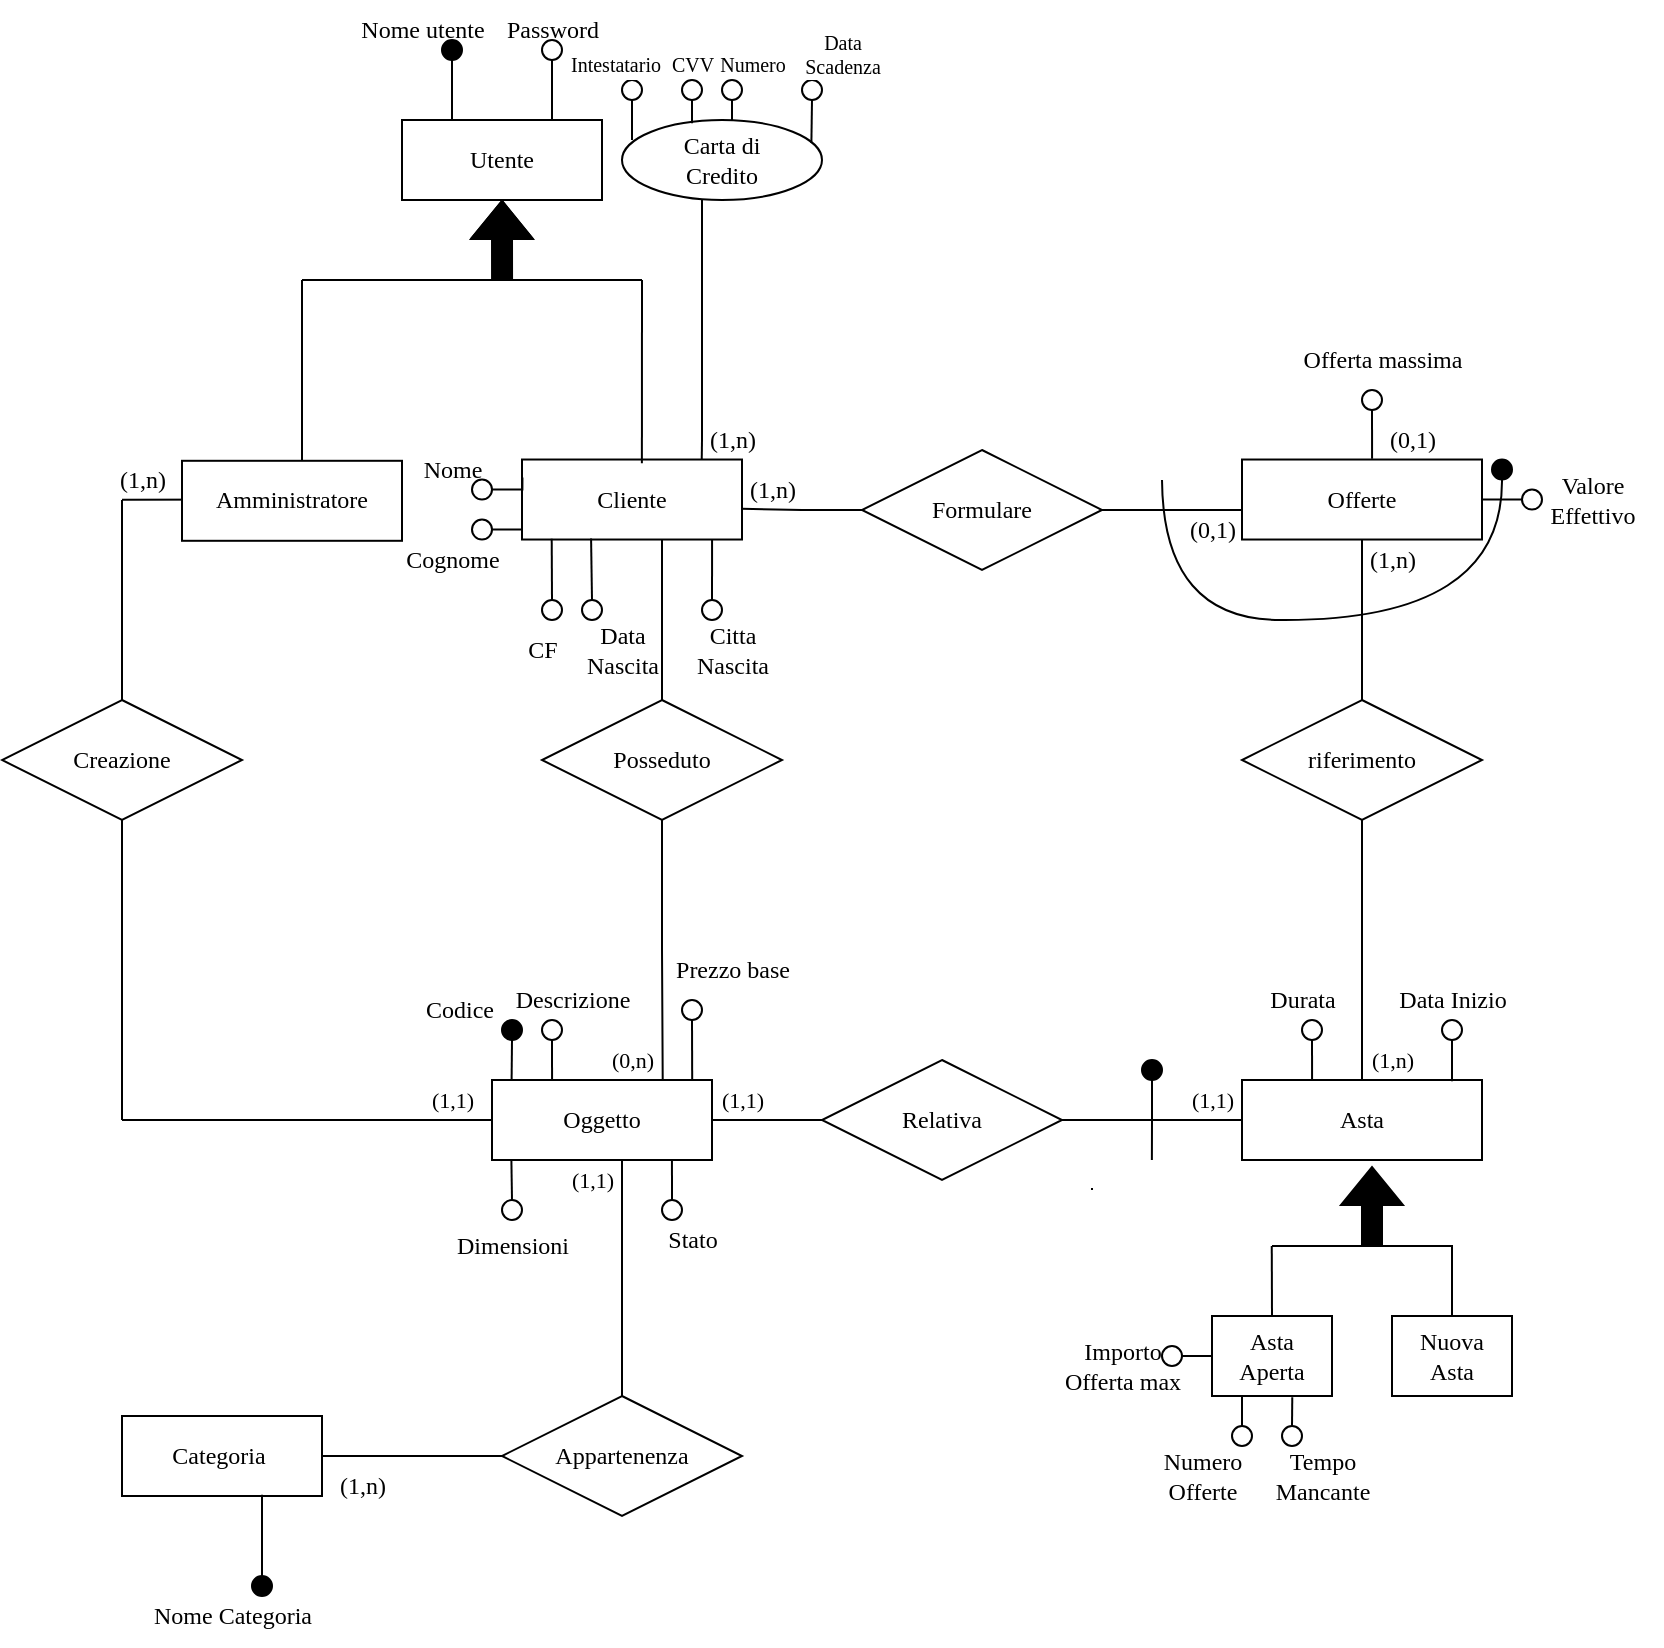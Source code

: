 <mxfile version="27.0.6">
  <diagram name="Pagina-1" id="Nu88dFfC4uzOYLKEpIPp">
    <mxGraphModel dx="1065" dy="124" grid="1" gridSize="10" guides="1" tooltips="1" connect="1" arrows="1" fold="1" page="1" pageScale="1" pageWidth="827" pageHeight="1169" math="0" shadow="0">
      <root>
        <mxCell id="0" />
        <mxCell id="1" parent="0" />
        <mxCell id="MyaQz2SFNksA92ETXeCg-1" value="&lt;font&gt;Cliente&lt;/font&gt;" style="whiteSpace=wrap;html=1;align=center;fontFamily=Times New Roman;" parent="1" vertex="1">
          <mxGeometry x="-560" y="369.76" width="110" height="40" as="geometry" />
        </mxCell>
        <mxCell id="MyaQz2SFNksA92ETXeCg-2" style="edgeStyle=none;shape=connector;rounded=0;orthogonalLoop=1;jettySize=auto;html=1;strokeColor=default;align=center;verticalAlign=middle;fontFamily=Times New Roman;fontSize=11;fontColor=default;labelBackgroundColor=default;startFill=0;endArrow=none;" parent="1" edge="1">
          <mxGeometry relative="1" as="geometry">
            <mxPoint x="-670" y="280" as="targetPoint" />
            <mxPoint x="-670" y="370" as="sourcePoint" />
          </mxGeometry>
        </mxCell>
        <mxCell id="MyaQz2SFNksA92ETXeCg-3" style="edgeStyle=orthogonalEdgeStyle;shape=connector;rounded=0;orthogonalLoop=1;jettySize=auto;html=1;exitX=0;exitY=0.5;exitDx=0;exitDy=0;strokeColor=default;align=center;verticalAlign=middle;fontFamily=Times New Roman;fontSize=11;fontColor=default;labelBackgroundColor=default;startFill=0;endArrow=none;" parent="1" edge="1">
          <mxGeometry relative="1" as="geometry">
            <mxPoint x="-760" y="389.92" as="targetPoint" />
            <mxPoint x="-620" y="389.32" as="sourcePoint" />
          </mxGeometry>
        </mxCell>
        <mxCell id="MyaQz2SFNksA92ETXeCg-4" value="Amministratore" style="whiteSpace=wrap;html=1;align=center;fontFamily=Times New Roman;" parent="1" vertex="1">
          <mxGeometry x="-730" y="370.4" width="110" height="40" as="geometry" />
        </mxCell>
        <mxCell id="MyaQz2SFNksA92ETXeCg-5" value="&lt;font&gt;Utente&lt;/font&gt;" style="whiteSpace=wrap;html=1;align=center;fontFamily=Times New Roman;" parent="1" vertex="1">
          <mxGeometry x="-620" y="200" width="100" height="40" as="geometry" />
        </mxCell>
        <mxCell id="MyaQz2SFNksA92ETXeCg-6" style="edgeStyle=orthogonalEdgeStyle;shape=connector;rounded=0;orthogonalLoop=1;jettySize=auto;html=1;exitX=0.5;exitY=1;exitDx=0;exitDy=0;entryX=0.25;entryY=0;entryDx=0;entryDy=0;strokeColor=default;align=center;verticalAlign=middle;fontFamily=Times New Roman;fontSize=11;fontColor=default;labelBackgroundColor=default;startFill=0;endArrow=none;" parent="1" source="MyaQz2SFNksA92ETXeCg-7" target="MyaQz2SFNksA92ETXeCg-5" edge="1">
          <mxGeometry relative="1" as="geometry" />
        </mxCell>
        <mxCell id="MyaQz2SFNksA92ETXeCg-7" value="" style="ellipse;whiteSpace=wrap;html=1;aspect=fixed;fillColor=#000000;fontFamily=Times New Roman;" parent="1" vertex="1">
          <mxGeometry x="-600" y="160" width="10" height="10" as="geometry" />
        </mxCell>
        <mxCell id="MyaQz2SFNksA92ETXeCg-8" value="&lt;font&gt;Nome utente&lt;/font&gt;" style="text;html=1;align=center;verticalAlign=middle;resizable=0;points=[];autosize=1;strokeColor=none;fillColor=none;fontSize=12;fontFamily=Times New Roman;" parent="1" vertex="1">
          <mxGeometry x="-655" y="140" width="90" height="30" as="geometry" />
        </mxCell>
        <mxCell id="MyaQz2SFNksA92ETXeCg-9" style="edgeStyle=orthogonalEdgeStyle;shape=connector;rounded=0;orthogonalLoop=1;jettySize=auto;html=1;exitX=0.5;exitY=1;exitDx=0;exitDy=0;entryX=0.75;entryY=0;entryDx=0;entryDy=0;strokeColor=default;align=center;verticalAlign=middle;fontFamily=Times New Roman;fontSize=11;fontColor=default;labelBackgroundColor=default;startFill=0;endArrow=none;" parent="1" source="MyaQz2SFNksA92ETXeCg-10" target="MyaQz2SFNksA92ETXeCg-5" edge="1">
          <mxGeometry relative="1" as="geometry" />
        </mxCell>
        <mxCell id="MyaQz2SFNksA92ETXeCg-10" value="" style="ellipse;whiteSpace=wrap;html=1;aspect=fixed;fontFamily=Times New Roman;" parent="1" vertex="1">
          <mxGeometry x="-550" y="160" width="10" height="10" as="geometry" />
        </mxCell>
        <mxCell id="MyaQz2SFNksA92ETXeCg-11" value="&lt;font&gt;Password&lt;/font&gt;" style="text;html=1;align=center;verticalAlign=middle;resizable=0;points=[];autosize=1;strokeColor=none;fillColor=none;fontSize=12;fontFamily=Times New Roman;" parent="1" vertex="1">
          <mxGeometry x="-580" y="140" width="70" height="30" as="geometry" />
        </mxCell>
        <mxCell id="MyaQz2SFNksA92ETXeCg-12" value="" style="shape=flexArrow;endArrow=classic;html=1;rounded=0;strokeColor=default;align=center;verticalAlign=middle;fontFamily=Times New Roman;fontSize=7;fontColor=default;labelBackgroundColor=default;autosize=1;resizable=0;edgeStyle=orthogonalEdgeStyle;fillColor=#000000;" parent="1" edge="1">
          <mxGeometry width="50" height="50" relative="1" as="geometry">
            <mxPoint x="-569.97" y="280" as="sourcePoint" />
            <mxPoint x="-569.97" y="240" as="targetPoint" />
            <Array as="points">
              <mxPoint x="-569.97" y="255" />
              <mxPoint x="-569.97" y="255" />
            </Array>
          </mxGeometry>
        </mxCell>
        <mxCell id="MyaQz2SFNksA92ETXeCg-13" value="" style="endArrow=none;html=1;rounded=0;strokeColor=default;align=center;verticalAlign=middle;fontFamily=Times New Roman;fontSize=11;fontColor=default;labelBackgroundColor=default;edgeStyle=none;" parent="1" edge="1">
          <mxGeometry width="50" height="50" relative="1" as="geometry">
            <mxPoint x="-630" y="280" as="sourcePoint" />
            <mxPoint x="-510" y="280" as="targetPoint" />
          </mxGeometry>
        </mxCell>
        <mxCell id="MyaQz2SFNksA92ETXeCg-14" value="" style="endArrow=none;html=1;rounded=0;strokeColor=default;align=center;verticalAlign=middle;fontFamily=Times New Roman;fontSize=11;fontColor=default;labelBackgroundColor=default;edgeStyle=none;" parent="1" edge="1">
          <mxGeometry width="50" height="50" relative="1" as="geometry">
            <mxPoint x="-500" y="280" as="sourcePoint" />
            <mxPoint x="-550" y="280" as="targetPoint" />
          </mxGeometry>
        </mxCell>
        <mxCell id="MyaQz2SFNksA92ETXeCg-15" value="" style="endArrow=none;html=1;rounded=0;strokeColor=default;align=center;verticalAlign=middle;fontFamily=Times New Roman;fontSize=11;fontColor=default;labelBackgroundColor=default;edgeStyle=none;exitX=0.545;exitY=0.047;exitDx=0;exitDy=0;exitPerimeter=0;" parent="1" source="MyaQz2SFNksA92ETXeCg-1" edge="1">
          <mxGeometry width="50" height="50" relative="1" as="geometry">
            <mxPoint x="-540" y="340" as="sourcePoint" />
            <mxPoint x="-500" y="280" as="targetPoint" />
          </mxGeometry>
        </mxCell>
        <mxCell id="MyaQz2SFNksA92ETXeCg-16" value="&lt;font&gt;Carta di&lt;br&gt;Credito&lt;/font&gt;" style="ellipse;whiteSpace=wrap;html=1;align=center;fontFamily=Times New Roman;" parent="1" vertex="1">
          <mxGeometry x="-510" y="200" width="100" height="40" as="geometry" />
        </mxCell>
        <mxCell id="MyaQz2SFNksA92ETXeCg-17" value="" style="ellipse;whiteSpace=wrap;html=1;aspect=fixed;fontFamily=Times New Roman;" parent="1" vertex="1">
          <mxGeometry x="-510" y="180" width="10" height="10" as="geometry" />
        </mxCell>
        <mxCell id="MyaQz2SFNksA92ETXeCg-18" value="" style="ellipse;whiteSpace=wrap;html=1;aspect=fixed;fontFamily=Times New Roman;" parent="1" vertex="1">
          <mxGeometry x="-480" y="180" width="10" height="10" as="geometry" />
        </mxCell>
        <mxCell id="MyaQz2SFNksA92ETXeCg-19" style="edgeStyle=orthogonalEdgeStyle;rounded=0;orthogonalLoop=1;jettySize=auto;html=1;exitX=0.5;exitY=1;exitDx=0;exitDy=0;entryX=0.05;entryY=0.25;entryDx=0;entryDy=0;entryPerimeter=0;endArrow=none;startFill=0;fontFamily=Times New Roman;" parent="1" source="MyaQz2SFNksA92ETXeCg-17" target="MyaQz2SFNksA92ETXeCg-16" edge="1">
          <mxGeometry relative="1" as="geometry" />
        </mxCell>
        <mxCell id="MyaQz2SFNksA92ETXeCg-20" style="edgeStyle=orthogonalEdgeStyle;rounded=0;orthogonalLoop=1;jettySize=auto;html=1;exitX=0.5;exitY=1;exitDx=0;exitDy=0;entryX=0.35;entryY=0.041;entryDx=0;entryDy=0;entryPerimeter=0;endArrow=none;startFill=0;fontFamily=Times New Roman;" parent="1" source="MyaQz2SFNksA92ETXeCg-18" target="MyaQz2SFNksA92ETXeCg-16" edge="1">
          <mxGeometry relative="1" as="geometry" />
        </mxCell>
        <mxCell id="MyaQz2SFNksA92ETXeCg-21" value="" style="ellipse;whiteSpace=wrap;html=1;aspect=fixed;fontFamily=Times New Roman;" parent="1" vertex="1">
          <mxGeometry x="-460" y="180" width="10" height="10" as="geometry" />
        </mxCell>
        <mxCell id="MyaQz2SFNksA92ETXeCg-22" value="" style="ellipse;whiteSpace=wrap;html=1;aspect=fixed;fontFamily=Times New Roman;" parent="1" vertex="1">
          <mxGeometry x="-420" y="180" width="10" height="10" as="geometry" />
        </mxCell>
        <mxCell id="MyaQz2SFNksA92ETXeCg-23" style="edgeStyle=orthogonalEdgeStyle;rounded=0;orthogonalLoop=1;jettySize=auto;html=1;exitX=0.5;exitY=1;exitDx=0;exitDy=0;entryX=0.55;entryY=0.003;entryDx=0;entryDy=0;entryPerimeter=0;endArrow=none;startFill=0;fontFamily=Times New Roman;" parent="1" source="MyaQz2SFNksA92ETXeCg-21" target="MyaQz2SFNksA92ETXeCg-16" edge="1">
          <mxGeometry relative="1" as="geometry" />
        </mxCell>
        <mxCell id="MyaQz2SFNksA92ETXeCg-24" value="&lt;font style=&quot;font-size: 10px;&quot;&gt;Intestatario&lt;/font&gt;" style="text;html=1;align=center;verticalAlign=middle;whiteSpace=wrap;rounded=0;fontFamily=Times New Roman;fontSize=12;fontColor=default;labelBackgroundColor=default;" parent="1" vertex="1">
          <mxGeometry x="-543" y="157" width="60" height="30" as="geometry" />
        </mxCell>
        <mxCell id="MyaQz2SFNksA92ETXeCg-25" value="&lt;font&gt;CVV&lt;/font&gt;" style="text;html=1;align=center;verticalAlign=middle;resizable=0;points=[];autosize=1;strokeColor=none;fillColor=none;fontFamily=Times New Roman;fontSize=10;fontColor=default;labelBackgroundColor=default;" parent="1" vertex="1">
          <mxGeometry x="-495" y="157" width="40" height="30" as="geometry" />
        </mxCell>
        <mxCell id="MyaQz2SFNksA92ETXeCg-26" value="&lt;font&gt;Numero&lt;/font&gt;" style="text;html=1;align=center;verticalAlign=middle;resizable=0;points=[];autosize=1;strokeColor=none;fillColor=none;fontFamily=Times New Roman;fontSize=10;fontColor=default;labelBackgroundColor=default;" parent="1" vertex="1">
          <mxGeometry x="-475" y="157" width="60" height="30" as="geometry" />
        </mxCell>
        <mxCell id="MyaQz2SFNksA92ETXeCg-27" value="&lt;font&gt;Data&lt;br&gt;Scadenza&lt;/font&gt;" style="text;html=1;align=center;verticalAlign=middle;resizable=0;points=[];autosize=1;strokeColor=none;fillColor=none;fontFamily=Times New Roman;fontSize=10;fontColor=default;labelBackgroundColor=default;" parent="1" vertex="1">
          <mxGeometry x="-430" y="147" width="60" height="40" as="geometry" />
        </mxCell>
        <mxCell id="MyaQz2SFNksA92ETXeCg-28" value="" style="endArrow=none;html=1;rounded=0;strokeColor=default;align=center;verticalAlign=middle;fontFamily=Times New Roman;fontSize=11;fontColor=default;labelBackgroundColor=default;edgeStyle=orthogonalEdgeStyle;" parent="1" edge="1">
          <mxGeometry width="50" height="50" relative="1" as="geometry">
            <mxPoint x="-470" y="360" as="sourcePoint" />
            <mxPoint x="-470" y="320" as="targetPoint" />
          </mxGeometry>
        </mxCell>
        <mxCell id="MyaQz2SFNksA92ETXeCg-29" value="&lt;font&gt;(1,n)&lt;/font&gt;" style="text;html=1;align=center;verticalAlign=middle;resizable=0;points=[];autosize=1;strokeColor=none;fillColor=none;fontFamily=Times New Roman;fontSize=12;fontColor=default;labelBackgroundColor=default;" parent="1" vertex="1">
          <mxGeometry x="-480" y="345" width="50" height="30" as="geometry" />
        </mxCell>
        <mxCell id="MyaQz2SFNksA92ETXeCg-30" value="" style="ellipse;whiteSpace=wrap;html=1;aspect=fixed;fontFamily=Times New Roman;" parent="1" vertex="1">
          <mxGeometry x="-470" y="440" width="10" height="10" as="geometry" />
        </mxCell>
        <mxCell id="MyaQz2SFNksA92ETXeCg-31" value="" style="ellipse;whiteSpace=wrap;html=1;aspect=fixed;fontFamily=Times New Roman;" parent="1" vertex="1">
          <mxGeometry x="-140" y="335" width="10" height="10" as="geometry" />
        </mxCell>
        <mxCell id="MyaQz2SFNksA92ETXeCg-32" value="" style="ellipse;whiteSpace=wrap;html=1;aspect=fixed;fontFamily=Times New Roman;" parent="1" vertex="1">
          <mxGeometry x="-530" y="440" width="10" height="10" as="geometry" />
        </mxCell>
        <mxCell id="MyaQz2SFNksA92ETXeCg-33" value="" style="ellipse;whiteSpace=wrap;html=1;aspect=fixed;fillColor=#FFFFFF;fontFamily=Times New Roman;" parent="1" vertex="1">
          <mxGeometry x="-550" y="440" width="10" height="10" as="geometry" />
        </mxCell>
        <mxCell id="MyaQz2SFNksA92ETXeCg-34" style="edgeStyle=orthogonalEdgeStyle;shape=connector;rounded=0;orthogonalLoop=1;jettySize=auto;html=1;exitX=0.5;exitY=0;exitDx=0;exitDy=0;entryX=0.135;entryY=0.99;entryDx=0;entryDy=0;entryPerimeter=0;strokeColor=default;align=center;verticalAlign=middle;fontFamily=Times New Roman;fontSize=7;fontColor=default;labelBackgroundColor=default;autosize=1;resizable=0;startFill=0;endArrow=none;" parent="1" source="MyaQz2SFNksA92ETXeCg-33" target="MyaQz2SFNksA92ETXeCg-1" edge="1">
          <mxGeometry relative="1" as="geometry" />
        </mxCell>
        <mxCell id="MyaQz2SFNksA92ETXeCg-35" value="&lt;font&gt;CF&lt;/font&gt;" style="text;html=1;align=center;verticalAlign=middle;resizable=0;points=[];autosize=1;strokeColor=none;fillColor=none;fontFamily=Times New Roman;fontSize=12;fontColor=default;labelBackgroundColor=default;" parent="1" vertex="1">
          <mxGeometry x="-570" y="450" width="40" height="30" as="geometry" />
        </mxCell>
        <mxCell id="MyaQz2SFNksA92ETXeCg-36" style="edgeStyle=orthogonalEdgeStyle;shape=connector;rounded=0;orthogonalLoop=1;jettySize=auto;html=1;exitX=0.5;exitY=0;exitDx=0;exitDy=0;entryX=0.314;entryY=0.988;entryDx=0;entryDy=0;entryPerimeter=0;strokeColor=default;align=center;verticalAlign=middle;fontFamily=Times New Roman;fontSize=7;fontColor=default;labelBackgroundColor=default;autosize=1;resizable=0;startFill=0;endArrow=none;" parent="1" source="MyaQz2SFNksA92ETXeCg-32" target="MyaQz2SFNksA92ETXeCg-1" edge="1">
          <mxGeometry relative="1" as="geometry" />
        </mxCell>
        <mxCell id="MyaQz2SFNksA92ETXeCg-37" value="&lt;font&gt;Data&lt;br&gt;Nascita&lt;/font&gt;" style="text;html=1;align=center;verticalAlign=middle;resizable=0;points=[];autosize=1;strokeColor=none;fillColor=none;fontFamily=Times New Roman;fontSize=12;fontColor=default;labelBackgroundColor=default;" parent="1" vertex="1">
          <mxGeometry x="-540" y="445" width="60" height="40" as="geometry" />
        </mxCell>
        <mxCell id="MyaQz2SFNksA92ETXeCg-38" value="&lt;font&gt;Citta&lt;br&gt;Nascita&lt;/font&gt;" style="text;html=1;align=center;verticalAlign=middle;resizable=0;points=[];autosize=1;strokeColor=none;fillColor=none;fontFamily=Times New Roman;fontSize=12;fontColor=default;labelBackgroundColor=default;" parent="1" vertex="1">
          <mxGeometry x="-485" y="445" width="60" height="40" as="geometry" />
        </mxCell>
        <mxCell id="MyaQz2SFNksA92ETXeCg-39" value="Nome" style="text;html=1;align=center;verticalAlign=middle;resizable=0;points=[];autosize=1;strokeColor=none;fillColor=none;fontFamily=Times New Roman;fontSize=12;fontColor=default;labelBackgroundColor=default;" parent="1" vertex="1">
          <mxGeometry x="-620" y="360.4" width="50" height="30" as="geometry" />
        </mxCell>
        <mxCell id="MyaQz2SFNksA92ETXeCg-40" style="edgeStyle=orthogonalEdgeStyle;shape=connector;rounded=0;orthogonalLoop=1;jettySize=auto;html=1;exitX=1;exitY=0.5;exitDx=0;exitDy=0;entryX=0;entryY=0.75;entryDx=0;entryDy=0;strokeColor=default;align=center;verticalAlign=middle;fontFamily=Times New Roman;fontSize=11;fontColor=default;labelBackgroundColor=default;startFill=0;endArrow=none;" parent="1" source="MyaQz2SFNksA92ETXeCg-41" target="MyaQz2SFNksA92ETXeCg-1" edge="1">
          <mxGeometry relative="1" as="geometry" />
        </mxCell>
        <mxCell id="MyaQz2SFNksA92ETXeCg-41" value="" style="ellipse;whiteSpace=wrap;html=1;aspect=fixed;fontFamily=Times New Roman;" parent="1" vertex="1">
          <mxGeometry x="-585" y="399.76" width="10" height="10" as="geometry" />
        </mxCell>
        <mxCell id="MyaQz2SFNksA92ETXeCg-42" value="Cognome" style="text;html=1;align=center;verticalAlign=middle;resizable=0;points=[];autosize=1;strokeColor=none;fillColor=none;fontFamily=Times New Roman;fontSize=12;fontColor=default;labelBackgroundColor=default;" parent="1" vertex="1">
          <mxGeometry x="-630" y="404.76" width="70" height="30" as="geometry" />
        </mxCell>
        <mxCell id="MyaQz2SFNksA92ETXeCg-43" style="edgeStyle=orthogonalEdgeStyle;shape=connector;rounded=0;orthogonalLoop=1;jettySize=auto;html=1;exitX=0.5;exitY=0;exitDx=0;exitDy=0;entryX=0.864;entryY=1.002;entryDx=0;entryDy=0;entryPerimeter=0;strokeColor=default;align=center;verticalAlign=middle;fontFamily=Times New Roman;fontSize=11;fontColor=default;labelBackgroundColor=default;startFill=0;endArrow=none;" parent="1" source="MyaQz2SFNksA92ETXeCg-30" target="MyaQz2SFNksA92ETXeCg-1" edge="1">
          <mxGeometry relative="1" as="geometry" />
        </mxCell>
        <mxCell id="MyaQz2SFNksA92ETXeCg-44" value="" style="ellipse;whiteSpace=wrap;html=1;aspect=fixed;fontFamily=Times New Roman;" parent="1" vertex="1">
          <mxGeometry x="-585" y="379.76" width="10" height="10" as="geometry" />
        </mxCell>
        <mxCell id="MyaQz2SFNksA92ETXeCg-45" style="edgeStyle=orthogonalEdgeStyle;shape=connector;rounded=0;orthogonalLoop=1;jettySize=auto;html=1;exitX=1;exitY=0.5;exitDx=0;exitDy=0;entryX=0.002;entryY=0.224;entryDx=0;entryDy=0;entryPerimeter=0;strokeColor=default;align=center;verticalAlign=middle;fontFamily=Times New Roman;fontSize=11;fontColor=default;labelBackgroundColor=default;startFill=0;endArrow=none;" parent="1" source="MyaQz2SFNksA92ETXeCg-44" target="MyaQz2SFNksA92ETXeCg-1" edge="1">
          <mxGeometry relative="1" as="geometry" />
        </mxCell>
        <mxCell id="MyaQz2SFNksA92ETXeCg-46" value="&lt;font style=&quot;&quot;&gt;Formulare&lt;/font&gt;" style="shape=rhombus;perimeter=rhombusPerimeter;whiteSpace=wrap;html=1;align=center;fontFamily=Times New Roman;" parent="1" vertex="1">
          <mxGeometry x="-390" y="365" width="120" height="60" as="geometry" />
        </mxCell>
        <mxCell id="MyaQz2SFNksA92ETXeCg-47" style="edgeStyle=orthogonalEdgeStyle;shape=connector;rounded=0;orthogonalLoop=1;jettySize=auto;html=1;exitX=0;exitY=0.5;exitDx=0;exitDy=0;entryX=0.998;entryY=0.615;entryDx=0;entryDy=0;entryPerimeter=0;strokeColor=default;align=center;verticalAlign=middle;fontFamily=Times New Roman;fontSize=11;fontColor=default;labelBackgroundColor=default;startFill=0;endArrow=none;" parent="1" source="MyaQz2SFNksA92ETXeCg-46" target="MyaQz2SFNksA92ETXeCg-1" edge="1">
          <mxGeometry relative="1" as="geometry" />
        </mxCell>
        <mxCell id="MyaQz2SFNksA92ETXeCg-48" style="edgeStyle=orthogonalEdgeStyle;shape=connector;rounded=0;orthogonalLoop=1;jettySize=auto;html=1;exitX=0.5;exitY=1;exitDx=0;exitDy=0;entryX=0.5;entryY=0;entryDx=0;entryDy=0;strokeColor=default;align=center;verticalAlign=middle;fontFamily=Times New Roman;fontSize=11;fontColor=default;labelBackgroundColor=default;startFill=0;endArrow=none;" parent="1" source="MyaQz2SFNksA92ETXeCg-49" target="MyaQz2SFNksA92ETXeCg-58" edge="1">
          <mxGeometry relative="1" as="geometry" />
        </mxCell>
        <mxCell id="MyaQz2SFNksA92ETXeCg-49" value="&lt;font&gt;Offerte&lt;/font&gt;" style="whiteSpace=wrap;html=1;align=center;fontFamily=Times New Roman;" parent="1" vertex="1">
          <mxGeometry x="-200" y="369.76" width="120" height="40" as="geometry" />
        </mxCell>
        <mxCell id="MyaQz2SFNksA92ETXeCg-50" style="edgeStyle=orthogonalEdgeStyle;shape=connector;rounded=0;orthogonalLoop=1;jettySize=auto;html=1;exitX=0;exitY=0.5;exitDx=0;exitDy=0;entryX=1;entryY=0.5;entryDx=0;entryDy=0;strokeColor=default;align=center;verticalAlign=middle;fontFamily=Times New Roman;fontSize=11;fontColor=default;labelBackgroundColor=default;startFill=0;endArrow=none;" parent="1" source="MyaQz2SFNksA92ETXeCg-51" target="MyaQz2SFNksA92ETXeCg-49" edge="1">
          <mxGeometry relative="1" as="geometry" />
        </mxCell>
        <mxCell id="MyaQz2SFNksA92ETXeCg-51" value="" style="ellipse;whiteSpace=wrap;html=1;aspect=fixed;fontFamily=Times New Roman;" parent="1" vertex="1">
          <mxGeometry x="-60" y="384.76" width="10" height="10" as="geometry" />
        </mxCell>
        <mxCell id="MyaQz2SFNksA92ETXeCg-52" value="&lt;font&gt;Valore&lt;br&gt;Effettivo&lt;/font&gt;" style="text;html=1;align=center;verticalAlign=middle;resizable=0;points=[];autosize=1;strokeColor=none;fillColor=none;fontFamily=Times New Roman;fontSize=12;fontColor=default;labelBackgroundColor=default;" parent="1" vertex="1">
          <mxGeometry x="-60" y="369.76" width="70" height="40" as="geometry" />
        </mxCell>
        <mxCell id="MyaQz2SFNksA92ETXeCg-53" value="" style="ellipse;whiteSpace=wrap;html=1;aspect=fixed;fontFamily=Times New Roman;" parent="1" vertex="1">
          <mxGeometry x="-170" y="650" width="10" height="10" as="geometry" />
        </mxCell>
        <mxCell id="MyaQz2SFNksA92ETXeCg-54" style="edgeStyle=orthogonalEdgeStyle;shape=connector;rounded=0;orthogonalLoop=1;jettySize=auto;html=1;exitX=0.5;exitY=1;exitDx=0;exitDy=0;strokeColor=default;align=center;verticalAlign=middle;fontFamily=Times New Roman;fontSize=11;fontColor=default;labelBackgroundColor=default;startFill=0;endArrow=none;" parent="1" source="MyaQz2SFNksA92ETXeCg-55" edge="1">
          <mxGeometry relative="1" as="geometry">
            <mxPoint x="-760" y="700" as="targetPoint" />
          </mxGeometry>
        </mxCell>
        <mxCell id="MyaQz2SFNksA92ETXeCg-55" value="Creazione" style="shape=rhombus;perimeter=rhombusPerimeter;whiteSpace=wrap;html=1;align=center;fontFamily=Times New Roman;" parent="1" vertex="1">
          <mxGeometry x="-820" y="490" width="120" height="60" as="geometry" />
        </mxCell>
        <mxCell id="MyaQz2SFNksA92ETXeCg-56" value="" style="endArrow=none;html=1;rounded=0;strokeColor=default;align=center;verticalAlign=middle;fontFamily=Times New Roman;fontSize=11;fontColor=default;labelBackgroundColor=default;edgeStyle=orthogonalEdgeStyle;exitX=0.5;exitY=0;exitDx=0;exitDy=0;" parent="1" source="MyaQz2SFNksA92ETXeCg-55" edge="1">
          <mxGeometry width="50" height="50" relative="1" as="geometry">
            <mxPoint x="-760" y="410" as="sourcePoint" />
            <mxPoint x="-760" y="390" as="targetPoint" />
          </mxGeometry>
        </mxCell>
        <mxCell id="MyaQz2SFNksA92ETXeCg-57" style="edgeStyle=orthogonalEdgeStyle;shape=connector;rounded=0;orthogonalLoop=1;jettySize=auto;html=1;exitX=0.5;exitY=1;exitDx=0;exitDy=0;entryX=0.5;entryY=0;entryDx=0;entryDy=0;strokeColor=default;align=center;verticalAlign=middle;fontFamily=Times New Roman;fontSize=11;fontColor=default;labelBackgroundColor=default;startFill=0;endArrow=none;" parent="1" source="MyaQz2SFNksA92ETXeCg-58" target="MyaQz2SFNksA92ETXeCg-59" edge="1">
          <mxGeometry relative="1" as="geometry" />
        </mxCell>
        <mxCell id="MyaQz2SFNksA92ETXeCg-58" value="&lt;font&gt;riferimento&lt;/font&gt;" style="shape=rhombus;perimeter=rhombusPerimeter;whiteSpace=wrap;html=1;align=center;fontFamily=Times New Roman;" parent="1" vertex="1">
          <mxGeometry x="-200" y="490" width="120" height="60" as="geometry" />
        </mxCell>
        <mxCell id="MyaQz2SFNksA92ETXeCg-59" value="&lt;font&gt;Asta&lt;/font&gt;" style="whiteSpace=wrap;html=1;align=center;fontFamily=Times New Roman;" parent="1" vertex="1">
          <mxGeometry x="-200" y="680" width="120" height="40" as="geometry" />
        </mxCell>
        <mxCell id="MyaQz2SFNksA92ETXeCg-60" value="&lt;font&gt;Importo&lt;/font&gt;&lt;div&gt;&lt;font&gt;Offerta max&lt;/font&gt;&lt;/div&gt;" style="text;html=1;align=center;verticalAlign=middle;resizable=0;points=[];autosize=1;strokeColor=none;fillColor=none;fontFamily=Times New Roman;fontSize=12;fontColor=default;labelBackgroundColor=default;" parent="1" vertex="1">
          <mxGeometry x="-300" y="803" width="80" height="40" as="geometry" />
        </mxCell>
        <mxCell id="MyaQz2SFNksA92ETXeCg-61" style="edgeStyle=orthogonalEdgeStyle;rounded=0;orthogonalLoop=1;jettySize=auto;html=1;exitX=0.5;exitY=0;exitDx=0;exitDy=0;entryX=0.25;entryY=1;entryDx=0;entryDy=0;endArrow=none;startFill=0;fontFamily=Times New Roman;" parent="1" source="MyaQz2SFNksA92ETXeCg-62" target="MyaQz2SFNksA92ETXeCg-68" edge="1">
          <mxGeometry relative="1" as="geometry" />
        </mxCell>
        <mxCell id="MyaQz2SFNksA92ETXeCg-62" value="" style="ellipse;whiteSpace=wrap;html=1;aspect=fixed;fontFamily=Times New Roman;" parent="1" vertex="1">
          <mxGeometry x="-205" y="853" width="10" height="10" as="geometry" />
        </mxCell>
        <mxCell id="MyaQz2SFNksA92ETXeCg-63" value="" style="ellipse;whiteSpace=wrap;html=1;aspect=fixed;fontFamily=Times New Roman;" parent="1" vertex="1">
          <mxGeometry x="-180" y="853" width="10" height="10" as="geometry" />
        </mxCell>
        <mxCell id="MyaQz2SFNksA92ETXeCg-64" style="edgeStyle=orthogonalEdgeStyle;shape=connector;rounded=0;orthogonalLoop=1;jettySize=auto;html=1;exitX=1;exitY=0.5;exitDx=0;exitDy=0;entryX=0;entryY=0.5;entryDx=0;entryDy=0;strokeColor=default;align=center;verticalAlign=middle;fontFamily=Times New Roman;fontSize=7;fontColor=default;labelBackgroundColor=default;autosize=1;resizable=0;startFill=0;endArrow=none;" parent="1" source="MyaQz2SFNksA92ETXeCg-65" target="MyaQz2SFNksA92ETXeCg-68" edge="1">
          <mxGeometry relative="1" as="geometry" />
        </mxCell>
        <mxCell id="MyaQz2SFNksA92ETXeCg-65" value="" style="ellipse;whiteSpace=wrap;html=1;aspect=fixed;fontFamily=Times New Roman;" parent="1" vertex="1">
          <mxGeometry x="-240" y="813" width="10" height="10" as="geometry" />
        </mxCell>
        <mxCell id="MyaQz2SFNksA92ETXeCg-66" value="" style="shape=flexArrow;endArrow=classic;html=1;rounded=0;strokeColor=default;align=center;verticalAlign=middle;fontFamily=Times New Roman;fontSize=7;fontColor=default;labelBackgroundColor=default;autosize=1;resizable=0;edgeStyle=orthogonalEdgeStyle;fillColor=#000000;" parent="1" edge="1">
          <mxGeometry width="50" height="50" relative="1" as="geometry">
            <mxPoint x="-135" y="763" as="sourcePoint" />
            <mxPoint x="-135" y="723" as="targetPoint" />
          </mxGeometry>
        </mxCell>
        <mxCell id="MyaQz2SFNksA92ETXeCg-67" style="edgeStyle=orthogonalEdgeStyle;shape=connector;rounded=0;orthogonalLoop=1;jettySize=auto;html=1;exitX=0.5;exitY=0;exitDx=0;exitDy=0;strokeColor=default;align=center;verticalAlign=middle;fontFamily=Times New Roman;fontSize=7;fontColor=default;labelBackgroundColor=default;autosize=1;resizable=0;startFill=0;endArrow=none;" parent="1" source="MyaQz2SFNksA92ETXeCg-68" edge="1">
          <mxGeometry relative="1" as="geometry">
            <mxPoint x="-185.118" y="763" as="targetPoint" />
          </mxGeometry>
        </mxCell>
        <mxCell id="MyaQz2SFNksA92ETXeCg-68" value="&lt;font&gt;Asta&lt;/font&gt;&lt;div&gt;&lt;font&gt;Aperta&lt;/font&gt;&lt;/div&gt;" style="whiteSpace=wrap;html=1;align=center;verticalAlign=middle;fontFamily=Times New Roman;fontSize=12;fontColor=default;labelBackgroundColor=default;autosize=1;resizable=0;fillColor=none;gradientColor=none;" parent="1" vertex="1">
          <mxGeometry x="-215" y="798" width="60" height="40" as="geometry" />
        </mxCell>
        <mxCell id="MyaQz2SFNksA92ETXeCg-69" value="" style="line;strokeWidth=1;rotatable=0;dashed=0;labelPosition=right;align=left;verticalAlign=middle;spacingTop=0;spacingLeft=6;points=[];portConstraint=eastwest;fontFamily=Times New Roman;fontSize=7;fontColor=default;labelBackgroundColor=default;autosize=1;resizable=0;fillColor=none;gradientColor=none;" parent="1" vertex="1">
          <mxGeometry x="-185" y="743" width="50" height="40" as="geometry" />
        </mxCell>
        <mxCell id="MyaQz2SFNksA92ETXeCg-70" value="&lt;font&gt;Nuova&lt;/font&gt;&lt;div&gt;&lt;font&gt;Asta&lt;/font&gt;&lt;/div&gt;" style="whiteSpace=wrap;html=1;align=center;verticalAlign=middle;fontFamily=Times New Roman;fontSize=12;fontColor=default;labelBackgroundColor=default;autosize=1;resizable=0;fillColor=none;gradientColor=none;" parent="1" vertex="1">
          <mxGeometry x="-125" y="798" width="60" height="40" as="geometry" />
        </mxCell>
        <mxCell id="MyaQz2SFNksA92ETXeCg-71" style="edgeStyle=orthogonalEdgeStyle;shape=connector;rounded=0;orthogonalLoop=1;jettySize=auto;html=1;exitX=0.5;exitY=0;exitDx=0;exitDy=0;entryX=1;entryY=0.5;entryDx=0;entryDy=0;entryPerimeter=0;strokeColor=default;align=center;verticalAlign=middle;fontFamily=Times New Roman;fontSize=7;fontColor=default;labelBackgroundColor=default;autosize=1;resizable=0;startFill=0;endArrow=none;" parent="1" source="MyaQz2SFNksA92ETXeCg-70" target="MyaQz2SFNksA92ETXeCg-69" edge="1">
          <mxGeometry relative="1" as="geometry" />
        </mxCell>
        <mxCell id="MyaQz2SFNksA92ETXeCg-72" value="&lt;font&gt;Numero&lt;br&gt;Offerte&lt;/font&gt;" style="text;html=1;align=center;verticalAlign=middle;resizable=0;points=[];autosize=1;strokeColor=none;fillColor=none;fontFamily=Times New Roman;fontSize=12;fontColor=default;labelBackgroundColor=default;" parent="1" vertex="1">
          <mxGeometry x="-250" y="858" width="60" height="40" as="geometry" />
        </mxCell>
        <mxCell id="MyaQz2SFNksA92ETXeCg-73" value="&lt;font&gt;Tempo&lt;/font&gt;&lt;div&gt;&lt;font&gt;Mancante&lt;/font&gt;&lt;/div&gt;" style="text;html=1;align=center;verticalAlign=middle;resizable=0;points=[];autosize=1;strokeColor=none;fillColor=none;fontFamily=Times New Roman;fontSize=12;fontColor=default;labelBackgroundColor=default;" parent="1" vertex="1">
          <mxGeometry x="-195" y="858" width="70" height="40" as="geometry" />
        </mxCell>
        <mxCell id="MyaQz2SFNksA92ETXeCg-74" style="edgeStyle=orthogonalEdgeStyle;rounded=0;orthogonalLoop=1;jettySize=auto;html=1;exitX=0;exitY=0.5;exitDx=0;exitDy=0;endArrow=none;startFill=0;fontFamily=Times New Roman;" parent="1" source="MyaQz2SFNksA92ETXeCg-81" target="MyaQz2SFNksA92ETXeCg-83" edge="1">
          <mxGeometry relative="1" as="geometry" />
        </mxCell>
        <mxCell id="MyaQz2SFNksA92ETXeCg-75" style="edgeStyle=orthogonalEdgeStyle;shape=connector;rounded=0;orthogonalLoop=1;jettySize=auto;html=1;exitX=0.5;exitY=1;exitDx=0;exitDy=0;entryX=0.089;entryY=0.032;entryDx=0;entryDy=0;entryPerimeter=0;strokeColor=default;align=center;verticalAlign=middle;fontFamily=Times New Roman;fontSize=7;fontColor=default;labelBackgroundColor=default;autosize=1;resizable=0;startFill=0;endArrow=none;" parent="1" source="MyaQz2SFNksA92ETXeCg-84" target="MyaQz2SFNksA92ETXeCg-83" edge="1">
          <mxGeometry relative="1" as="geometry" />
        </mxCell>
        <mxCell id="MyaQz2SFNksA92ETXeCg-76" style="edgeStyle=orthogonalEdgeStyle;shape=connector;rounded=0;orthogonalLoop=1;jettySize=auto;html=1;exitX=0.5;exitY=1;exitDx=0;exitDy=0;entryX=0.273;entryY=0.015;entryDx=0;entryDy=0;entryPerimeter=0;strokeColor=default;align=center;verticalAlign=middle;fontFamily=Times New Roman;fontSize=7;fontColor=default;labelBackgroundColor=default;autosize=1;resizable=0;startFill=0;endArrow=none;" parent="1" source="MyaQz2SFNksA92ETXeCg-85" target="MyaQz2SFNksA92ETXeCg-83" edge="1">
          <mxGeometry relative="1" as="geometry" />
        </mxCell>
        <mxCell id="MyaQz2SFNksA92ETXeCg-77" style="edgeStyle=orthogonalEdgeStyle;shape=connector;rounded=0;orthogonalLoop=1;jettySize=auto;html=1;exitX=0.5;exitY=1;exitDx=0;exitDy=0;entryX=0.91;entryY=0.003;entryDx=0;entryDy=0;entryPerimeter=0;strokeColor=default;align=center;verticalAlign=middle;fontFamily=Times New Roman;fontSize=7;fontColor=default;labelBackgroundColor=default;autosize=1;resizable=0;startFill=0;endArrow=none;" parent="1" source="MyaQz2SFNksA92ETXeCg-87" target="MyaQz2SFNksA92ETXeCg-83" edge="1">
          <mxGeometry relative="1" as="geometry" />
        </mxCell>
        <mxCell id="MyaQz2SFNksA92ETXeCg-78" style="edgeStyle=orthogonalEdgeStyle;shape=connector;rounded=0;orthogonalLoop=1;jettySize=auto;html=1;exitX=0.5;exitY=0;exitDx=0;exitDy=0;entryX=0.818;entryY=1.009;entryDx=0;entryDy=0;entryPerimeter=0;strokeColor=default;align=center;verticalAlign=middle;fontFamily=Times New Roman;fontSize=7;fontColor=default;labelBackgroundColor=default;autosize=1;resizable=0;startFill=0;endArrow=none;" parent="1" source="MyaQz2SFNksA92ETXeCg-86" target="MyaQz2SFNksA92ETXeCg-83" edge="1">
          <mxGeometry relative="1" as="geometry" />
        </mxCell>
        <mxCell id="MyaQz2SFNksA92ETXeCg-79" style="edgeStyle=orthogonalEdgeStyle;rounded=0;orthogonalLoop=1;jettySize=auto;html=1;exitX=0.5;exitY=0;exitDx=0;exitDy=0;entryX=0.088;entryY=0.98;entryDx=0;entryDy=0;entryPerimeter=0;endArrow=none;startFill=0;fontFamily=Times New Roman;" parent="1" source="MyaQz2SFNksA92ETXeCg-88" target="MyaQz2SFNksA92ETXeCg-83" edge="1">
          <mxGeometry relative="1" as="geometry" />
        </mxCell>
        <mxCell id="MyaQz2SFNksA92ETXeCg-80" style="edgeStyle=orthogonalEdgeStyle;shape=connector;rounded=0;orthogonalLoop=1;jettySize=auto;html=1;exitX=1;exitY=0.5;exitDx=0;exitDy=0;entryX=0;entryY=0.5;entryDx=0;entryDy=0;strokeColor=default;align=center;verticalAlign=middle;fontFamily=Times New Roman;fontSize=11;fontColor=default;labelBackgroundColor=default;startFill=0;endArrow=none;" parent="1" source="MyaQz2SFNksA92ETXeCg-81" target="MyaQz2SFNksA92ETXeCg-59" edge="1">
          <mxGeometry relative="1" as="geometry" />
        </mxCell>
        <mxCell id="MyaQz2SFNksA92ETXeCg-81" value="Relativa" style="shape=rhombus;perimeter=rhombusPerimeter;whiteSpace=wrap;html=1;align=center;fontColor=#000000;fontFamily=Times New Roman;" parent="1" vertex="1">
          <mxGeometry x="-410" y="670" width="120" height="60" as="geometry" />
        </mxCell>
        <mxCell id="MyaQz2SFNksA92ETXeCg-82" style="edgeStyle=orthogonalEdgeStyle;shape=connector;rounded=0;orthogonalLoop=1;jettySize=auto;html=1;exitX=0;exitY=0.5;exitDx=0;exitDy=0;strokeColor=default;align=center;verticalAlign=middle;fontFamily=Times New Roman;fontSize=11;fontColor=default;labelBackgroundColor=default;startFill=0;endArrow=none;" parent="1" edge="1">
          <mxGeometry relative="1" as="geometry">
            <mxPoint x="-760" y="699.952" as="targetPoint" />
            <mxPoint x="-505" y="700" as="sourcePoint" />
          </mxGeometry>
        </mxCell>
        <mxCell id="MyaQz2SFNksA92ETXeCg-83" value="Oggetto" style="whiteSpace=wrap;html=1;align=center;fontFamily=Times New Roman;" parent="1" vertex="1">
          <mxGeometry x="-575" y="680" width="110" height="40" as="geometry" />
        </mxCell>
        <mxCell id="MyaQz2SFNksA92ETXeCg-84" value="" style="ellipse;whiteSpace=wrap;html=1;aspect=fixed;fillColor=#000000;fontFamily=Times New Roman;" parent="1" vertex="1">
          <mxGeometry x="-570" y="650" width="10" height="10" as="geometry" />
        </mxCell>
        <mxCell id="MyaQz2SFNksA92ETXeCg-85" value="" style="ellipse;whiteSpace=wrap;html=1;aspect=fixed;fontFamily=Times New Roman;" parent="1" vertex="1">
          <mxGeometry x="-550" y="650" width="10" height="10" as="geometry" />
        </mxCell>
        <mxCell id="MyaQz2SFNksA92ETXeCg-86" value="" style="ellipse;whiteSpace=wrap;html=1;aspect=fixed;fontFamily=Times New Roman;" parent="1" vertex="1">
          <mxGeometry x="-490" y="740" width="10" height="10" as="geometry" />
        </mxCell>
        <mxCell id="MyaQz2SFNksA92ETXeCg-87" value="" style="ellipse;whiteSpace=wrap;html=1;aspect=fixed;fontFamily=Times New Roman;" parent="1" vertex="1">
          <mxGeometry x="-480" y="640" width="10" height="10" as="geometry" />
        </mxCell>
        <mxCell id="MyaQz2SFNksA92ETXeCg-88" value="" style="ellipse;whiteSpace=wrap;html=1;aspect=fixed;fontFamily=Times New Roman;" parent="1" vertex="1">
          <mxGeometry x="-570" y="740" width="10" height="10" as="geometry" />
        </mxCell>
        <mxCell id="MyaQz2SFNksA92ETXeCg-89" value="Codice&amp;nbsp;" style="text;html=1;align=center;verticalAlign=middle;resizable=0;points=[];autosize=1;strokeColor=none;fillColor=none;fontFamily=Times New Roman;fontSize=12;fontColor=default;labelBackgroundColor=default;" parent="1" vertex="1">
          <mxGeometry x="-620" y="630" width="60" height="30" as="geometry" />
        </mxCell>
        <mxCell id="MyaQz2SFNksA92ETXeCg-90" value="Descrizione" style="text;html=1;align=center;verticalAlign=middle;resizable=0;points=[];autosize=1;strokeColor=none;fillColor=none;fontFamily=Times New Roman;fontSize=12;fontColor=default;labelBackgroundColor=default;" parent="1" vertex="1">
          <mxGeometry x="-575" y="625" width="80" height="30" as="geometry" />
        </mxCell>
        <mxCell id="MyaQz2SFNksA92ETXeCg-91" value="(1,1)" style="text;html=1;align=center;verticalAlign=middle;resizable=0;points=[];autosize=1;strokeColor=none;fillColor=none;fontFamily=Times New Roman;fontSize=11;fontColor=default;labelBackgroundColor=default;" parent="1" vertex="1">
          <mxGeometry x="-470" y="675" width="40" height="30" as="geometry" />
        </mxCell>
        <mxCell id="MyaQz2SFNksA92ETXeCg-92" value="(0,n)" style="text;html=1;align=center;verticalAlign=middle;resizable=0;points=[];autosize=1;strokeColor=none;fillColor=none;fontFamily=Times New Roman;fontSize=11;fontColor=default;labelBackgroundColor=default;" parent="1" vertex="1">
          <mxGeometry x="-525" y="655" width="40" height="30" as="geometry" />
        </mxCell>
        <mxCell id="MyaQz2SFNksA92ETXeCg-93" value="(1,1)" style="text;html=1;align=center;verticalAlign=middle;resizable=0;points=[];autosize=1;strokeColor=none;fillColor=none;fontFamily=Times New Roman;fontSize=11;fontColor=default;labelBackgroundColor=default;" parent="1" vertex="1">
          <mxGeometry x="-545" y="715" width="40" height="30" as="geometry" />
        </mxCell>
        <mxCell id="MyaQz2SFNksA92ETXeCg-94" value="" style="edgeStyle=orthogonalEdgeStyle;elbow=vertical;endArrow=none;html=1;curved=1;rounded=0;endSize=8;startSize=8;strokeColor=default;align=center;verticalAlign=middle;fontFamily=Times New Roman;fontSize=7;fontColor=default;labelBackgroundColor=default;autosize=1;resizable=0;startFill=0;exitDx=0;exitDy=0;exitPerimeter=0;" parent="1" edge="1">
          <mxGeometry width="50" height="50" relative="1" as="geometry">
            <mxPoint x="-275" y="735" as="sourcePoint" />
            <mxPoint x="-275" y="734" as="targetPoint" />
          </mxGeometry>
        </mxCell>
        <mxCell id="MyaQz2SFNksA92ETXeCg-95" value="" style="endArrow=none;html=1;rounded=0;strokeColor=default;align=center;verticalAlign=middle;fontFamily=Times New Roman;fontSize=11;fontColor=default;labelBackgroundColor=default;edgeStyle=orthogonalEdgeStyle;" parent="1" edge="1">
          <mxGeometry width="50" height="50" relative="1" as="geometry">
            <mxPoint x="-630" y="280" as="sourcePoint" />
            <mxPoint x="-670" y="280" as="targetPoint" />
          </mxGeometry>
        </mxCell>
        <mxCell id="MyaQz2SFNksA92ETXeCg-96" value="" style="edgeStyle=none;orthogonalLoop=1;jettySize=auto;html=1;rounded=0;strokeColor=default;align=center;verticalAlign=middle;fontFamily=Times New Roman;fontSize=11;fontColor=default;labelBackgroundColor=default;startFill=0;endArrow=none;exitX=0.4;exitY=0.991;exitDx=0;exitDy=0;exitPerimeter=0;" parent="1" source="MyaQz2SFNksA92ETXeCg-16" edge="1">
          <mxGeometry width="100" relative="1" as="geometry">
            <mxPoint x="-440" y="299.67" as="sourcePoint" />
            <mxPoint x="-470" y="320" as="targetPoint" />
            <Array as="points" />
          </mxGeometry>
        </mxCell>
        <mxCell id="MyaQz2SFNksA92ETXeCg-97" value="" style="edgeStyle=none;orthogonalLoop=1;jettySize=auto;html=1;rounded=0;strokeColor=default;align=center;verticalAlign=middle;fontFamily=Times New Roman;fontSize=11;fontColor=default;labelBackgroundColor=default;startFill=0;endArrow=none;entryX=0.817;entryY=-0.003;entryDx=0;entryDy=0;entryPerimeter=0;" parent="1" target="MyaQz2SFNksA92ETXeCg-1" edge="1">
          <mxGeometry width="100" relative="1" as="geometry">
            <mxPoint x="-470" y="360" as="sourcePoint" />
            <mxPoint x="-330" y="290" as="targetPoint" />
            <Array as="points" />
          </mxGeometry>
        </mxCell>
        <mxCell id="MyaQz2SFNksA92ETXeCg-98" value="Posseduto" style="shape=rhombus;perimeter=rhombusPerimeter;whiteSpace=wrap;html=1;align=center;fontFamily=Times New Roman;" parent="1" vertex="1">
          <mxGeometry x="-550" y="490" width="120" height="60" as="geometry" />
        </mxCell>
        <mxCell id="MyaQz2SFNksA92ETXeCg-99" style="edgeStyle=orthogonalEdgeStyle;shape=connector;rounded=0;orthogonalLoop=1;jettySize=auto;html=1;exitX=0.5;exitY=0;exitDx=0;exitDy=0;strokeColor=default;align=center;verticalAlign=middle;fontFamily=Times New Roman;fontSize=11;fontColor=default;labelBackgroundColor=default;startFill=0;endArrow=none;" parent="1" source="MyaQz2SFNksA92ETXeCg-98" edge="1">
          <mxGeometry relative="1" as="geometry">
            <mxPoint x="-490" y="410" as="targetPoint" />
          </mxGeometry>
        </mxCell>
        <mxCell id="MyaQz2SFNksA92ETXeCg-100" style="edgeStyle=orthogonalEdgeStyle;shape=connector;rounded=0;orthogonalLoop=1;jettySize=auto;html=1;exitX=0.5;exitY=1;exitDx=0;exitDy=0;entryX=0.776;entryY=0.002;entryDx=0;entryDy=0;entryPerimeter=0;strokeColor=default;align=center;verticalAlign=middle;fontFamily=Times New Roman;fontSize=11;fontColor=default;labelBackgroundColor=default;startFill=0;endArrow=none;" parent="1" source="MyaQz2SFNksA92ETXeCg-98" target="MyaQz2SFNksA92ETXeCg-83" edge="1">
          <mxGeometry relative="1" as="geometry" />
        </mxCell>
        <mxCell id="MyaQz2SFNksA92ETXeCg-101" value="Appartenenza" style="shape=rhombus;perimeter=rhombusPerimeter;whiteSpace=wrap;html=1;align=center;fontFamily=Times New Roman;" parent="1" vertex="1">
          <mxGeometry x="-570" y="838" width="120" height="60" as="geometry" />
        </mxCell>
        <mxCell id="MyaQz2SFNksA92ETXeCg-102" style="edgeStyle=orthogonalEdgeStyle;shape=connector;rounded=0;orthogonalLoop=1;jettySize=auto;html=1;exitX=1;exitY=0.5;exitDx=0;exitDy=0;strokeColor=default;align=center;verticalAlign=middle;fontFamily=Times New Roman;fontSize=11;fontColor=default;labelBackgroundColor=default;startFill=0;endArrow=none;" parent="1" source="MyaQz2SFNksA92ETXeCg-103" edge="1">
          <mxGeometry relative="1" as="geometry">
            <mxPoint x="-570" y="868.038" as="targetPoint" />
          </mxGeometry>
        </mxCell>
        <mxCell id="MyaQz2SFNksA92ETXeCg-103" value="Categoria&amp;nbsp;" style="whiteSpace=wrap;html=1;align=center;fontFamily=Times New Roman;" parent="1" vertex="1">
          <mxGeometry x="-760" y="848" width="100" height="40" as="geometry" />
        </mxCell>
        <mxCell id="MyaQz2SFNksA92ETXeCg-104" value="" style="ellipse;whiteSpace=wrap;html=1;aspect=fixed;fillColor=#000000;fontFamily=Times New Roman;" parent="1" vertex="1">
          <mxGeometry x="-695" y="928" width="10" height="10" as="geometry" />
        </mxCell>
        <mxCell id="MyaQz2SFNksA92ETXeCg-105" value="&lt;font&gt;Nome Categoria&lt;/font&gt;" style="text;html=1;align=center;verticalAlign=middle;resizable=0;points=[];autosize=1;strokeColor=none;fillColor=none;fontFamily=Times New Roman;fontSize=12;fontColor=default;labelBackgroundColor=default;" parent="1" vertex="1">
          <mxGeometry x="-755" y="933" width="100" height="30" as="geometry" />
        </mxCell>
        <mxCell id="MyaQz2SFNksA92ETXeCg-106" value="(1,n)" style="text;html=1;align=center;verticalAlign=middle;resizable=0;points=[];autosize=1;strokeColor=none;fillColor=none;fontFamily=Times New Roman;fontSize=12;fontColor=default;labelBackgroundColor=default;" parent="1" vertex="1">
          <mxGeometry x="-665" y="868" width="50" height="30" as="geometry" />
        </mxCell>
        <mxCell id="MyaQz2SFNksA92ETXeCg-107" style="edgeStyle=orthogonalEdgeStyle;rounded=0;orthogonalLoop=1;jettySize=auto;html=1;exitX=0.5;exitY=0;exitDx=0;exitDy=0;entryX=0.7;entryY=0.983;entryDx=0;entryDy=0;entryPerimeter=0;endArrow=none;startFill=0;fontFamily=Times New Roman;" parent="1" source="MyaQz2SFNksA92ETXeCg-104" target="MyaQz2SFNksA92ETXeCg-103" edge="1">
          <mxGeometry relative="1" as="geometry" />
        </mxCell>
        <mxCell id="MyaQz2SFNksA92ETXeCg-108" style="edgeStyle=orthogonalEdgeStyle;shape=connector;rounded=0;orthogonalLoop=1;jettySize=auto;html=1;exitX=0.5;exitY=0;exitDx=0;exitDy=0;entryX=0.591;entryY=1.006;entryDx=0;entryDy=0;entryPerimeter=0;strokeColor=default;align=center;verticalAlign=middle;fontFamily=Times New Roman;fontSize=11;fontColor=default;labelBackgroundColor=default;startFill=0;endArrow=none;" parent="1" source="MyaQz2SFNksA92ETXeCg-101" target="MyaQz2SFNksA92ETXeCg-83" edge="1">
          <mxGeometry relative="1" as="geometry" />
        </mxCell>
        <mxCell id="MyaQz2SFNksA92ETXeCg-109" value="&lt;font&gt;(1,n)&lt;/font&gt;" style="text;html=1;align=center;verticalAlign=middle;resizable=0;points=[];autosize=1;strokeColor=none;fillColor=none;fontFamily=Times New Roman;fontSize=12;fontColor=default;labelBackgroundColor=default;" parent="1" vertex="1">
          <mxGeometry x="-460" y="369.76" width="50" height="30" as="geometry" />
        </mxCell>
        <mxCell id="MyaQz2SFNksA92ETXeCg-110" style="edgeStyle=orthogonalEdgeStyle;shape=connector;rounded=0;orthogonalLoop=1;jettySize=auto;html=1;exitX=1;exitY=0.5;exitDx=0;exitDy=0;entryX=-0.004;entryY=0.63;entryDx=0;entryDy=0;entryPerimeter=0;strokeColor=default;align=center;verticalAlign=middle;fontFamily=Times New Roman;fontSize=11;fontColor=default;labelBackgroundColor=default;startFill=0;endArrow=none;" parent="1" source="MyaQz2SFNksA92ETXeCg-46" target="MyaQz2SFNksA92ETXeCg-49" edge="1">
          <mxGeometry relative="1" as="geometry" />
        </mxCell>
        <mxCell id="MyaQz2SFNksA92ETXeCg-111" value="&lt;font&gt;(0,1)&lt;/font&gt;" style="text;html=1;align=center;verticalAlign=middle;resizable=0;points=[];autosize=1;strokeColor=none;fillColor=none;fontFamily=Times New Roman;fontSize=12;fontColor=default;labelBackgroundColor=default;" parent="1" vertex="1">
          <mxGeometry x="-240" y="390.4" width="50" height="30" as="geometry" />
        </mxCell>
        <mxCell id="MyaQz2SFNksA92ETXeCg-113" value="&lt;font&gt;(1,n)&lt;/font&gt;" style="text;html=1;align=center;verticalAlign=middle;resizable=0;points=[];autosize=1;strokeColor=none;fillColor=none;fontFamily=Times New Roman;fontSize=11;fontColor=default;labelBackgroundColor=default;" parent="1" vertex="1">
          <mxGeometry x="-145" y="655" width="40" height="30" as="geometry" />
        </mxCell>
        <mxCell id="MyaQz2SFNksA92ETXeCg-114" value="" style="ellipse;whiteSpace=wrap;html=1;aspect=fixed;fontFamily=Times New Roman;" parent="1" vertex="1">
          <mxGeometry x="-100" y="650" width="10" height="10" as="geometry" />
        </mxCell>
        <mxCell id="MyaQz2SFNksA92ETXeCg-115" style="edgeStyle=orthogonalEdgeStyle;shape=connector;rounded=0;orthogonalLoop=1;jettySize=auto;html=1;exitX=0.5;exitY=1;exitDx=0;exitDy=0;entryX=0.875;entryY=0.015;entryDx=0;entryDy=0;entryPerimeter=0;strokeColor=default;align=center;verticalAlign=middle;fontFamily=Times New Roman;fontSize=11;fontColor=default;labelBackgroundColor=default;startFill=0;endArrow=none;" parent="1" source="MyaQz2SFNksA92ETXeCg-114" target="MyaQz2SFNksA92ETXeCg-59" edge="1">
          <mxGeometry relative="1" as="geometry" />
        </mxCell>
        <mxCell id="MyaQz2SFNksA92ETXeCg-116" style="edgeStyle=orthogonalEdgeStyle;shape=connector;rounded=0;orthogonalLoop=1;jettySize=auto;html=1;exitX=0.5;exitY=1;exitDx=0;exitDy=0;entryX=0.292;entryY=0;entryDx=0;entryDy=0;entryPerimeter=0;strokeColor=default;align=center;verticalAlign=middle;fontFamily=Times New Roman;fontSize=11;fontColor=default;labelBackgroundColor=default;startFill=0;endArrow=none;" parent="1" source="MyaQz2SFNksA92ETXeCg-53" target="MyaQz2SFNksA92ETXeCg-59" edge="1">
          <mxGeometry relative="1" as="geometry" />
        </mxCell>
        <mxCell id="MyaQz2SFNksA92ETXeCg-117" value="&lt;font&gt;Durata&lt;/font&gt;" style="text;html=1;align=center;verticalAlign=middle;resizable=0;points=[];autosize=1;strokeColor=none;fillColor=none;fontFamily=Times New Roman;fontSize=12;fontColor=default;labelBackgroundColor=default;" parent="1" vertex="1">
          <mxGeometry x="-200" y="625" width="60" height="30" as="geometry" />
        </mxCell>
        <mxCell id="MyaQz2SFNksA92ETXeCg-118" value="&lt;font&gt;Data Inizio&lt;/font&gt;" style="text;html=1;align=center;verticalAlign=middle;resizable=0;points=[];autosize=1;strokeColor=none;fillColor=none;fontFamily=Times New Roman;fontSize=12;fontColor=default;labelBackgroundColor=default;" parent="1" vertex="1">
          <mxGeometry x="-135" y="625" width="80" height="30" as="geometry" />
        </mxCell>
        <mxCell id="MyaQz2SFNksA92ETXeCg-119" value="&lt;font&gt;(1,1)&lt;/font&gt;" style="text;html=1;align=center;verticalAlign=middle;resizable=0;points=[];autosize=1;strokeColor=none;fillColor=none;fontFamily=Times New Roman;fontSize=11;fontColor=default;labelBackgroundColor=default;" parent="1" vertex="1">
          <mxGeometry x="-235" y="675" width="40" height="30" as="geometry" />
        </mxCell>
        <mxCell id="MyaQz2SFNksA92ETXeCg-120" style="edgeStyle=orthogonalEdgeStyle;shape=connector;rounded=0;orthogonalLoop=1;jettySize=auto;html=1;exitX=0.5;exitY=1;exitDx=0;exitDy=0;strokeColor=default;align=center;verticalAlign=middle;fontFamily=Times New Roman;fontSize=11;fontColor=default;labelBackgroundColor=default;startFill=0;endArrow=none;" parent="1" source="MyaQz2SFNksA92ETXeCg-121" edge="1">
          <mxGeometry relative="1" as="geometry">
            <mxPoint x="-245.06" y="720" as="targetPoint" />
          </mxGeometry>
        </mxCell>
        <mxCell id="MyaQz2SFNksA92ETXeCg-121" value="" style="ellipse;whiteSpace=wrap;html=1;aspect=fixed;fillColor=#000000;fontFamily=Times New Roman;" parent="1" vertex="1">
          <mxGeometry x="-250" y="670" width="10" height="10" as="geometry" />
        </mxCell>
        <mxCell id="MyaQz2SFNksA92ETXeCg-122" value="&lt;font&gt;Prezzo base&lt;/font&gt;" style="text;html=1;align=center;verticalAlign=middle;resizable=0;points=[];autosize=1;strokeColor=none;fillColor=none;fontFamily=Times New Roman;fontSize=12;fontColor=default;labelBackgroundColor=default;" parent="1" vertex="1">
          <mxGeometry x="-495" y="610" width="80" height="30" as="geometry" />
        </mxCell>
        <mxCell id="MyaQz2SFNksA92ETXeCg-123" value="(1,1)" style="text;html=1;align=center;verticalAlign=middle;resizable=0;points=[];autosize=1;strokeColor=none;fillColor=none;fontFamily=Times New Roman;fontSize=11;fontColor=default;labelBackgroundColor=default;" parent="1" vertex="1">
          <mxGeometry x="-615" y="675" width="40" height="30" as="geometry" />
        </mxCell>
        <mxCell id="MyaQz2SFNksA92ETXeCg-124" value="Dimensioni" style="text;html=1;align=center;verticalAlign=middle;resizable=0;points=[];autosize=1;strokeColor=none;fillColor=none;fontFamily=Times New Roman;fontSize=12;fontColor=default;labelBackgroundColor=default;" parent="1" vertex="1">
          <mxGeometry x="-605" y="748" width="80" height="30" as="geometry" />
        </mxCell>
        <mxCell id="MyaQz2SFNksA92ETXeCg-125" value="Stato" style="text;html=1;align=center;verticalAlign=middle;resizable=0;points=[];autosize=1;strokeColor=none;fillColor=none;fontFamily=Times New Roman;fontSize=12;fontColor=default;labelBackgroundColor=default;" parent="1" vertex="1">
          <mxGeometry x="-500" y="745" width="50" height="30" as="geometry" />
        </mxCell>
        <mxCell id="MyaQz2SFNksA92ETXeCg-126" value="(1,n)" style="text;html=1;align=center;verticalAlign=middle;resizable=0;points=[];autosize=1;strokeColor=none;fillColor=none;fontFamily=Times New Roman;fontSize=12;fontColor=default;labelBackgroundColor=default;" parent="1" vertex="1">
          <mxGeometry x="-775" y="365.4" width="50" height="30" as="geometry" />
        </mxCell>
        <mxCell id="MyaQz2SFNksA92ETXeCg-127" style="edgeStyle=orthogonalEdgeStyle;shape=connector;rounded=0;orthogonalLoop=1;jettySize=auto;html=1;exitX=0.5;exitY=1;exitDx=0;exitDy=0;strokeColor=default;align=center;verticalAlign=middle;fontFamily=Times New Roman;fontSize=11;fontColor=default;labelBackgroundColor=default;startFill=0;endArrow=none;entryX=0.542;entryY=-0.01;entryDx=0;entryDy=0;entryPerimeter=0;" parent="1" source="MyaQz2SFNksA92ETXeCg-31" target="MyaQz2SFNksA92ETXeCg-49" edge="1">
          <mxGeometry relative="1" as="geometry">
            <mxPoint x="-135" y="365" as="targetPoint" />
          </mxGeometry>
        </mxCell>
        <mxCell id="MyaQz2SFNksA92ETXeCg-128" value="&lt;font&gt;Offerta massima&lt;br&gt;&lt;/font&gt;" style="text;html=1;align=center;verticalAlign=middle;resizable=0;points=[];autosize=1;strokeColor=none;fillColor=none;fontFamily=Times New Roman;fontSize=12;fontColor=default;labelBackgroundColor=default;" parent="1" vertex="1">
          <mxGeometry x="-180" y="305" width="100" height="30" as="geometry" />
        </mxCell>
        <mxCell id="MyaQz2SFNksA92ETXeCg-129" value="&lt;font&gt;(0,1)&lt;/font&gt;" style="text;html=1;align=center;verticalAlign=middle;resizable=0;points=[];autosize=1;strokeColor=none;fillColor=none;fontSize=12;fontFamily=Times New Roman;" parent="1" vertex="1">
          <mxGeometry x="-140" y="345.4" width="50" height="30" as="geometry" />
        </mxCell>
        <mxCell id="MyaQz2SFNksA92ETXeCg-130" style="edgeStyle=orthogonalEdgeStyle;rounded=0;orthogonalLoop=1;jettySize=auto;html=1;exitX=0.5;exitY=0;exitDx=0;exitDy=0;entryX=0.669;entryY=1.015;entryDx=0;entryDy=0;entryPerimeter=0;endArrow=none;startFill=0;fontFamily=Times New Roman;" parent="1" source="MyaQz2SFNksA92ETXeCg-63" target="MyaQz2SFNksA92ETXeCg-68" edge="1">
          <mxGeometry relative="1" as="geometry" />
        </mxCell>
        <mxCell id="MyaQz2SFNksA92ETXeCg-131" style="edgeStyle=orthogonalEdgeStyle;rounded=0;orthogonalLoop=1;jettySize=auto;html=1;exitX=0.5;exitY=1;exitDx=0;exitDy=0;entryX=0.947;entryY=0.288;entryDx=0;entryDy=0;entryPerimeter=0;endArrow=none;startFill=0;fontFamily=Times New Roman;" parent="1" source="MyaQz2SFNksA92ETXeCg-22" target="MyaQz2SFNksA92ETXeCg-16" edge="1">
          <mxGeometry relative="1" as="geometry" />
        </mxCell>
        <mxCell id="-sRvrJZlTzUXNJ3EfaBo-8" value="" style="ellipse;whiteSpace=wrap;html=1;aspect=fixed;fontFamily=Times New Roman;fillColor=#000000;" parent="1" vertex="1">
          <mxGeometry x="-75" y="369.76" width="10" height="10" as="geometry" />
        </mxCell>
        <mxCell id="MyaQz2SFNksA92ETXeCg-112" value="&lt;font&gt;(1,n)&lt;/font&gt;" style="text;html=1;align=center;verticalAlign=middle;resizable=0;points=[];autosize=1;strokeColor=none;fillColor=none;fontFamily=Times New Roman;fontSize=12;fontColor=default;labelBackgroundColor=default;" parent="1" vertex="1">
          <mxGeometry x="-150" y="404.76" width="50" height="30" as="geometry" />
        </mxCell>
        <mxCell id="l5-qMtQxf-NeuBGAWEjH-3" value="" style="endArrow=none;html=1;rounded=0;edgeStyle=orthogonalEdgeStyle;curved=1;" edge="1" parent="1">
          <mxGeometry width="50" height="50" relative="1" as="geometry">
            <mxPoint x="-180" y="450" as="sourcePoint" />
            <mxPoint x="-70" y="380" as="targetPoint" />
          </mxGeometry>
        </mxCell>
        <mxCell id="l5-qMtQxf-NeuBGAWEjH-5" value="" style="endArrow=none;html=1;rounded=0;edgeStyle=orthogonalEdgeStyle;curved=1;" edge="1" parent="1">
          <mxGeometry width="50" height="50" relative="1" as="geometry">
            <mxPoint x="-180" y="450" as="sourcePoint" />
            <mxPoint x="-240" y="380" as="targetPoint" />
          </mxGeometry>
        </mxCell>
      </root>
    </mxGraphModel>
  </diagram>
</mxfile>
